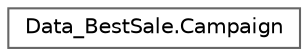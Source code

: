 digraph "Graphical Class Hierarchy"
{
 // LATEX_PDF_SIZE
  bgcolor="transparent";
  edge [fontname=Helvetica,fontsize=10,labelfontname=Helvetica,labelfontsize=10];
  node [fontname=Helvetica,fontsize=10,shape=box,height=0.2,width=0.4];
  rankdir="LR";
  Node0 [id="Node000000",label="Data_BestSale.Campaign",height=0.2,width=0.4,color="grey40", fillcolor="white", style="filled",URL="$class_data___best_sale_1_1_campaign.html",tooltip="Purpose: Definition of Campaign and methods to deal with Campaign operations. Created by: Jose Alves ..."];
}
